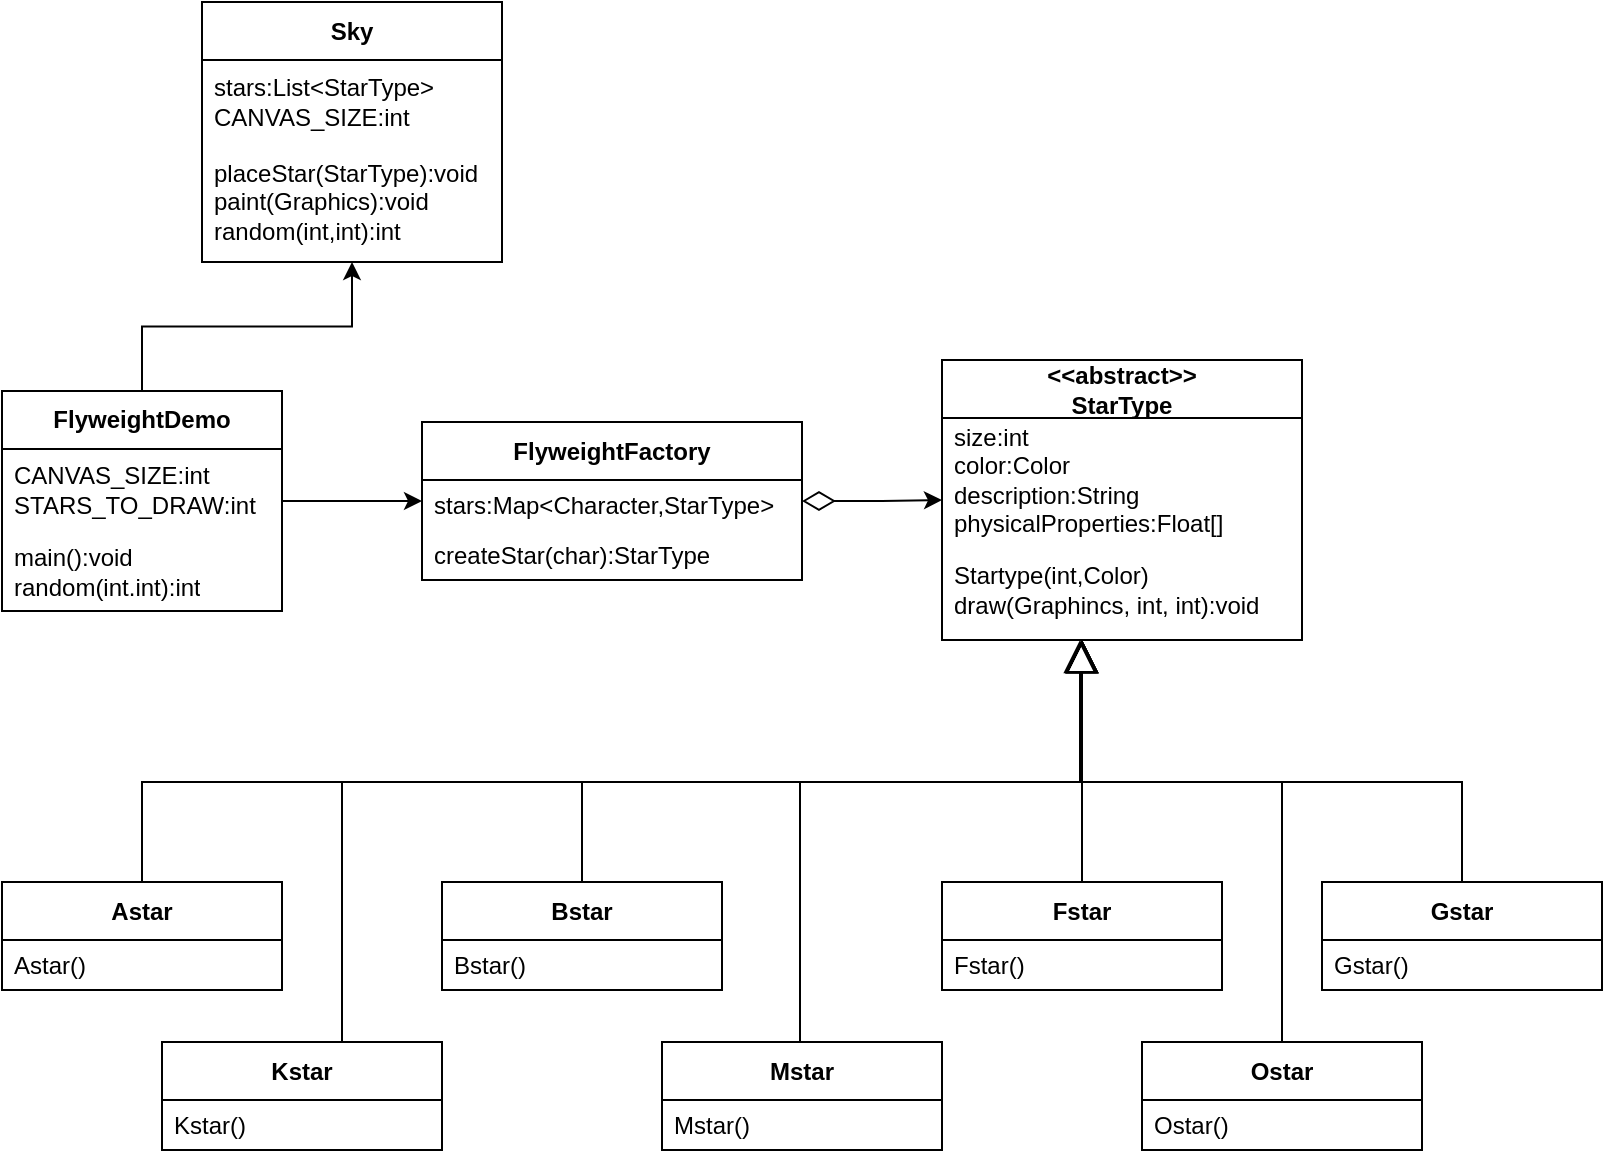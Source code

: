 <mxfile version="21.2.6" type="device">
  <diagram name="Página-1" id="EpMLbS-3-Z93-AXHZ7f1">
    <mxGraphModel dx="1050" dy="1372" grid="1" gridSize="10" guides="1" tooltips="1" connect="1" arrows="1" fold="1" page="1" pageScale="1" pageWidth="1169" pageHeight="827" math="0" shadow="0">
      <root>
        <mxCell id="0" />
        <mxCell id="1" parent="0" />
        <mxCell id="dSRDZKsQAQRcN9k2WWSc-7" style="edgeStyle=orthogonalEdgeStyle;rounded=0;orthogonalLoop=1;jettySize=auto;html=1;" edge="1" parent="1" source="dSRDZKsQAQRcN9k2WWSc-1" target="dSRDZKsQAQRcN9k2WWSc-4">
          <mxGeometry relative="1" as="geometry" />
        </mxCell>
        <mxCell id="dSRDZKsQAQRcN9k2WWSc-47" style="edgeStyle=orthogonalEdgeStyle;rounded=0;orthogonalLoop=1;jettySize=auto;html=1;" edge="1" parent="1" source="dSRDZKsQAQRcN9k2WWSc-1" target="dSRDZKsQAQRcN9k2WWSc-44">
          <mxGeometry relative="1" as="geometry" />
        </mxCell>
        <mxCell id="dSRDZKsQAQRcN9k2WWSc-1" value="FlyweightDemo" style="swimlane;fontStyle=1;align=center;verticalAlign=middle;childLayout=stackLayout;horizontal=1;startSize=29;horizontalStack=0;resizeParent=1;resizeParentMax=0;resizeLast=0;collapsible=0;marginBottom=0;html=1;whiteSpace=wrap;" vertex="1" parent="1">
          <mxGeometry x="60" y="34.5" width="140" height="110" as="geometry" />
        </mxCell>
        <mxCell id="dSRDZKsQAQRcN9k2WWSc-2" value="CANVAS_SIZE:int&lt;br&gt;STARS_TO_DRAW:int" style="text;html=1;strokeColor=none;fillColor=none;align=left;verticalAlign=middle;spacingLeft=4;spacingRight=4;overflow=hidden;rotatable=0;points=[[0,0.5],[1,0.5]];portConstraint=eastwest;whiteSpace=wrap;" vertex="1" parent="dSRDZKsQAQRcN9k2WWSc-1">
          <mxGeometry y="29" width="140" height="41" as="geometry" />
        </mxCell>
        <mxCell id="dSRDZKsQAQRcN9k2WWSc-3" value="main():void&lt;br&gt;random(int.int):int" style="text;html=1;strokeColor=none;fillColor=none;align=left;verticalAlign=middle;spacingLeft=4;spacingRight=4;overflow=hidden;rotatable=0;points=[[0,0.5],[1,0.5]];portConstraint=eastwest;whiteSpace=wrap;" vertex="1" parent="dSRDZKsQAQRcN9k2WWSc-1">
          <mxGeometry y="70" width="140" height="40" as="geometry" />
        </mxCell>
        <mxCell id="dSRDZKsQAQRcN9k2WWSc-11" style="edgeStyle=orthogonalEdgeStyle;rounded=0;orthogonalLoop=1;jettySize=auto;html=1;startArrow=diamondThin;startFill=0;startSize=14;" edge="1" parent="1" source="dSRDZKsQAQRcN9k2WWSc-4" target="dSRDZKsQAQRcN9k2WWSc-8">
          <mxGeometry relative="1" as="geometry" />
        </mxCell>
        <mxCell id="dSRDZKsQAQRcN9k2WWSc-4" value="FlyweightFactory" style="swimlane;fontStyle=1;align=center;verticalAlign=middle;childLayout=stackLayout;horizontal=1;startSize=29;horizontalStack=0;resizeParent=1;resizeParentMax=0;resizeLast=0;collapsible=0;marginBottom=0;html=1;whiteSpace=wrap;" vertex="1" parent="1">
          <mxGeometry x="270" y="50" width="190" height="79" as="geometry" />
        </mxCell>
        <mxCell id="dSRDZKsQAQRcN9k2WWSc-5" value="stars:Map&amp;lt;Character,StarType&amp;gt;" style="text;html=1;strokeColor=none;fillColor=none;align=left;verticalAlign=middle;spacingLeft=4;spacingRight=4;overflow=hidden;rotatable=0;points=[[0,0.5],[1,0.5]];portConstraint=eastwest;whiteSpace=wrap;" vertex="1" parent="dSRDZKsQAQRcN9k2WWSc-4">
          <mxGeometry y="29" width="190" height="25" as="geometry" />
        </mxCell>
        <mxCell id="dSRDZKsQAQRcN9k2WWSc-6" value="createStar(char):StarType" style="text;html=1;strokeColor=none;fillColor=none;align=left;verticalAlign=middle;spacingLeft=4;spacingRight=4;overflow=hidden;rotatable=0;points=[[0,0.5],[1,0.5]];portConstraint=eastwest;whiteSpace=wrap;" vertex="1" parent="dSRDZKsQAQRcN9k2WWSc-4">
          <mxGeometry y="54" width="190" height="25" as="geometry" />
        </mxCell>
        <mxCell id="dSRDZKsQAQRcN9k2WWSc-8" value="&amp;lt;&amp;lt;abstract&amp;gt;&amp;gt;&lt;br&gt;StarType" style="swimlane;fontStyle=1;align=center;verticalAlign=middle;childLayout=stackLayout;horizontal=1;startSize=29;horizontalStack=0;resizeParent=1;resizeParentMax=0;resizeLast=0;collapsible=0;marginBottom=0;html=1;whiteSpace=wrap;" vertex="1" parent="1">
          <mxGeometry x="530" y="19" width="180" height="140" as="geometry" />
        </mxCell>
        <mxCell id="dSRDZKsQAQRcN9k2WWSc-9" value="size:int&lt;br&gt;color:Color&amp;nbsp;&lt;br&gt;description:String&lt;br&gt;physicalProperties:Float[]" style="text;html=1;strokeColor=none;fillColor=none;align=left;verticalAlign=middle;spacingLeft=4;spacingRight=4;overflow=hidden;rotatable=0;points=[[0,0.5],[1,0.5]];portConstraint=eastwest;whiteSpace=wrap;" vertex="1" parent="dSRDZKsQAQRcN9k2WWSc-8">
          <mxGeometry y="29" width="180" height="61" as="geometry" />
        </mxCell>
        <mxCell id="dSRDZKsQAQRcN9k2WWSc-10" value="Startype(int,Color)&lt;br&gt;draw(Graphincs, int, int):void" style="text;html=1;strokeColor=none;fillColor=none;align=left;verticalAlign=middle;spacingLeft=4;spacingRight=4;overflow=hidden;rotatable=0;points=[[0,0.5],[1,0.5]];portConstraint=eastwest;whiteSpace=wrap;" vertex="1" parent="dSRDZKsQAQRcN9k2WWSc-8">
          <mxGeometry y="90" width="180" height="50" as="geometry" />
        </mxCell>
        <mxCell id="dSRDZKsQAQRcN9k2WWSc-37" style="edgeStyle=orthogonalEdgeStyle;rounded=0;orthogonalLoop=1;jettySize=auto;html=1;endArrow=block;endFill=0;endSize=14;" edge="1" parent="1" source="dSRDZKsQAQRcN9k2WWSc-12" target="dSRDZKsQAQRcN9k2WWSc-8">
          <mxGeometry relative="1" as="geometry">
            <Array as="points">
              <mxPoint x="130" y="230" />
              <mxPoint x="600" y="230" />
            </Array>
          </mxGeometry>
        </mxCell>
        <mxCell id="dSRDZKsQAQRcN9k2WWSc-12" value="Astar" style="swimlane;fontStyle=1;align=center;verticalAlign=middle;childLayout=stackLayout;horizontal=1;startSize=29;horizontalStack=0;resizeParent=1;resizeParentMax=0;resizeLast=0;collapsible=0;marginBottom=0;html=1;whiteSpace=wrap;" vertex="1" parent="1">
          <mxGeometry x="60" y="280" width="140" height="54" as="geometry" />
        </mxCell>
        <mxCell id="dSRDZKsQAQRcN9k2WWSc-13" value="Astar()" style="text;html=1;strokeColor=none;fillColor=none;align=left;verticalAlign=middle;spacingLeft=4;spacingRight=4;overflow=hidden;rotatable=0;points=[[0,0.5],[1,0.5]];portConstraint=eastwest;whiteSpace=wrap;" vertex="1" parent="dSRDZKsQAQRcN9k2WWSc-12">
          <mxGeometry y="29" width="140" height="25" as="geometry" />
        </mxCell>
        <mxCell id="dSRDZKsQAQRcN9k2WWSc-43" style="edgeStyle=orthogonalEdgeStyle;rounded=0;orthogonalLoop=1;jettySize=auto;html=1;endSize=14;endArrow=block;endFill=0;" edge="1" parent="1" source="dSRDZKsQAQRcN9k2WWSc-15" target="dSRDZKsQAQRcN9k2WWSc-8">
          <mxGeometry relative="1" as="geometry">
            <Array as="points">
              <mxPoint x="230" y="230" />
              <mxPoint x="600" y="230" />
            </Array>
          </mxGeometry>
        </mxCell>
        <mxCell id="dSRDZKsQAQRcN9k2WWSc-15" value="Kstar" style="swimlane;fontStyle=1;align=center;verticalAlign=middle;childLayout=stackLayout;horizontal=1;startSize=29;horizontalStack=0;resizeParent=1;resizeParentMax=0;resizeLast=0;collapsible=0;marginBottom=0;html=1;whiteSpace=wrap;" vertex="1" parent="1">
          <mxGeometry x="140" y="360" width="140" height="54" as="geometry" />
        </mxCell>
        <mxCell id="dSRDZKsQAQRcN9k2WWSc-16" value="Kstar()" style="text;html=1;strokeColor=none;fillColor=none;align=left;verticalAlign=middle;spacingLeft=4;spacingRight=4;overflow=hidden;rotatable=0;points=[[0,0.5],[1,0.5]];portConstraint=eastwest;whiteSpace=wrap;" vertex="1" parent="dSRDZKsQAQRcN9k2WWSc-15">
          <mxGeometry y="29" width="140" height="25" as="geometry" />
        </mxCell>
        <mxCell id="dSRDZKsQAQRcN9k2WWSc-42" style="edgeStyle=orthogonalEdgeStyle;rounded=0;orthogonalLoop=1;jettySize=auto;html=1;startSize=6;endArrow=block;endFill=0;endSize=14;" edge="1" parent="1" source="dSRDZKsQAQRcN9k2WWSc-21" target="dSRDZKsQAQRcN9k2WWSc-8">
          <mxGeometry relative="1" as="geometry">
            <Array as="points">
              <mxPoint x="700" y="230" />
              <mxPoint x="600" y="230" />
            </Array>
          </mxGeometry>
        </mxCell>
        <mxCell id="dSRDZKsQAQRcN9k2WWSc-21" value="Ostar" style="swimlane;fontStyle=1;align=center;verticalAlign=middle;childLayout=stackLayout;horizontal=1;startSize=29;horizontalStack=0;resizeParent=1;resizeParentMax=0;resizeLast=0;collapsible=0;marginBottom=0;html=1;whiteSpace=wrap;" vertex="1" parent="1">
          <mxGeometry x="630" y="360" width="140" height="54" as="geometry" />
        </mxCell>
        <mxCell id="dSRDZKsQAQRcN9k2WWSc-22" value="Ostar()" style="text;html=1;strokeColor=none;fillColor=none;align=left;verticalAlign=middle;spacingLeft=4;spacingRight=4;overflow=hidden;rotatable=0;points=[[0,0.5],[1,0.5]];portConstraint=eastwest;whiteSpace=wrap;" vertex="1" parent="dSRDZKsQAQRcN9k2WWSc-21">
          <mxGeometry y="29" width="140" height="25" as="geometry" />
        </mxCell>
        <mxCell id="dSRDZKsQAQRcN9k2WWSc-41" style="edgeStyle=orthogonalEdgeStyle;rounded=0;orthogonalLoop=1;jettySize=auto;html=1;endArrow=block;endFill=0;startSize=6;endSize=14;" edge="1" parent="1" source="dSRDZKsQAQRcN9k2WWSc-24">
          <mxGeometry relative="1" as="geometry">
            <mxPoint x="459" y="430" as="sourcePoint" />
            <mxPoint x="599" y="159" as="targetPoint" />
            <Array as="points">
              <mxPoint x="459" y="230" />
              <mxPoint x="599" y="230" />
            </Array>
          </mxGeometry>
        </mxCell>
        <mxCell id="dSRDZKsQAQRcN9k2WWSc-24" value="Mstar" style="swimlane;fontStyle=1;align=center;verticalAlign=middle;childLayout=stackLayout;horizontal=1;startSize=29;horizontalStack=0;resizeParent=1;resizeParentMax=0;resizeLast=0;collapsible=0;marginBottom=0;html=1;whiteSpace=wrap;" vertex="1" parent="1">
          <mxGeometry x="390" y="360" width="140" height="54" as="geometry" />
        </mxCell>
        <mxCell id="dSRDZKsQAQRcN9k2WWSc-25" value="Mstar()" style="text;html=1;strokeColor=none;fillColor=none;align=left;verticalAlign=middle;spacingLeft=4;spacingRight=4;overflow=hidden;rotatable=0;points=[[0,0.5],[1,0.5]];portConstraint=eastwest;whiteSpace=wrap;" vertex="1" parent="dSRDZKsQAQRcN9k2WWSc-24">
          <mxGeometry y="29" width="140" height="25" as="geometry" />
        </mxCell>
        <mxCell id="dSRDZKsQAQRcN9k2WWSc-38" style="edgeStyle=orthogonalEdgeStyle;rounded=0;orthogonalLoop=1;jettySize=auto;html=1;endSize=14;endArrow=block;endFill=0;" edge="1" parent="1" source="dSRDZKsQAQRcN9k2WWSc-27" target="dSRDZKsQAQRcN9k2WWSc-8">
          <mxGeometry relative="1" as="geometry">
            <Array as="points">
              <mxPoint x="350" y="230" />
              <mxPoint x="600" y="230" />
            </Array>
          </mxGeometry>
        </mxCell>
        <mxCell id="dSRDZKsQAQRcN9k2WWSc-27" value="Bstar" style="swimlane;fontStyle=1;align=center;verticalAlign=middle;childLayout=stackLayout;horizontal=1;startSize=29;horizontalStack=0;resizeParent=1;resizeParentMax=0;resizeLast=0;collapsible=0;marginBottom=0;html=1;whiteSpace=wrap;" vertex="1" parent="1">
          <mxGeometry x="280" y="280" width="140" height="54" as="geometry" />
        </mxCell>
        <mxCell id="dSRDZKsQAQRcN9k2WWSc-28" value="Bstar()" style="text;html=1;strokeColor=none;fillColor=none;align=left;verticalAlign=middle;spacingLeft=4;spacingRight=4;overflow=hidden;rotatable=0;points=[[0,0.5],[1,0.5]];portConstraint=eastwest;whiteSpace=wrap;" vertex="1" parent="dSRDZKsQAQRcN9k2WWSc-27">
          <mxGeometry y="29" width="140" height="25" as="geometry" />
        </mxCell>
        <mxCell id="dSRDZKsQAQRcN9k2WWSc-39" style="edgeStyle=orthogonalEdgeStyle;rounded=0;orthogonalLoop=1;jettySize=auto;html=1;endArrow=block;endFill=0;endSize=14;" edge="1" parent="1" source="dSRDZKsQAQRcN9k2WWSc-30" target="dSRDZKsQAQRcN9k2WWSc-8">
          <mxGeometry relative="1" as="geometry">
            <Array as="points">
              <mxPoint x="600" y="260" />
              <mxPoint x="600" y="260" />
            </Array>
          </mxGeometry>
        </mxCell>
        <mxCell id="dSRDZKsQAQRcN9k2WWSc-30" value="Fstar" style="swimlane;fontStyle=1;align=center;verticalAlign=middle;childLayout=stackLayout;horizontal=1;startSize=29;horizontalStack=0;resizeParent=1;resizeParentMax=0;resizeLast=0;collapsible=0;marginBottom=0;html=1;whiteSpace=wrap;" vertex="1" parent="1">
          <mxGeometry x="530" y="280" width="140" height="54" as="geometry" />
        </mxCell>
        <mxCell id="dSRDZKsQAQRcN9k2WWSc-31" value="Fstar()" style="text;html=1;strokeColor=none;fillColor=none;align=left;verticalAlign=middle;spacingLeft=4;spacingRight=4;overflow=hidden;rotatable=0;points=[[0,0.5],[1,0.5]];portConstraint=eastwest;whiteSpace=wrap;" vertex="1" parent="dSRDZKsQAQRcN9k2WWSc-30">
          <mxGeometry y="29" width="140" height="25" as="geometry" />
        </mxCell>
        <mxCell id="dSRDZKsQAQRcN9k2WWSc-40" style="edgeStyle=orthogonalEdgeStyle;rounded=0;orthogonalLoop=1;jettySize=auto;html=1;endArrow=block;endFill=0;startSize=6;endSize=14;" edge="1" parent="1" source="dSRDZKsQAQRcN9k2WWSc-33" target="dSRDZKsQAQRcN9k2WWSc-8">
          <mxGeometry relative="1" as="geometry">
            <Array as="points">
              <mxPoint x="790" y="230" />
              <mxPoint x="600" y="230" />
            </Array>
          </mxGeometry>
        </mxCell>
        <mxCell id="dSRDZKsQAQRcN9k2WWSc-33" value="Gstar" style="swimlane;fontStyle=1;align=center;verticalAlign=middle;childLayout=stackLayout;horizontal=1;startSize=29;horizontalStack=0;resizeParent=1;resizeParentMax=0;resizeLast=0;collapsible=0;marginBottom=0;html=1;whiteSpace=wrap;" vertex="1" parent="1">
          <mxGeometry x="720" y="280" width="140" height="54" as="geometry" />
        </mxCell>
        <mxCell id="dSRDZKsQAQRcN9k2WWSc-34" value="Gstar()" style="text;html=1;strokeColor=none;fillColor=none;align=left;verticalAlign=middle;spacingLeft=4;spacingRight=4;overflow=hidden;rotatable=0;points=[[0,0.5],[1,0.5]];portConstraint=eastwest;whiteSpace=wrap;" vertex="1" parent="dSRDZKsQAQRcN9k2WWSc-33">
          <mxGeometry y="29" width="140" height="25" as="geometry" />
        </mxCell>
        <mxCell id="dSRDZKsQAQRcN9k2WWSc-44" value="Sky" style="swimlane;fontStyle=1;align=center;verticalAlign=middle;childLayout=stackLayout;horizontal=1;startSize=29;horizontalStack=0;resizeParent=1;resizeParentMax=0;resizeLast=0;collapsible=0;marginBottom=0;html=1;whiteSpace=wrap;" vertex="1" parent="1">
          <mxGeometry x="160" y="-160" width="150" height="130" as="geometry" />
        </mxCell>
        <mxCell id="dSRDZKsQAQRcN9k2WWSc-45" value="stars:List&amp;lt;StarType&amp;gt;&lt;br&gt;CANVAS_SIZE:int" style="text;html=1;strokeColor=none;fillColor=none;align=left;verticalAlign=middle;spacingLeft=4;spacingRight=4;overflow=hidden;rotatable=0;points=[[0,0.5],[1,0.5]];portConstraint=eastwest;whiteSpace=wrap;" vertex="1" parent="dSRDZKsQAQRcN9k2WWSc-44">
          <mxGeometry y="29" width="150" height="41" as="geometry" />
        </mxCell>
        <mxCell id="dSRDZKsQAQRcN9k2WWSc-46" value="placeStar(StarType):void&lt;br&gt;paint(Graphics):void&lt;br&gt;random(int,int):int" style="text;html=1;strokeColor=none;fillColor=none;align=left;verticalAlign=middle;spacingLeft=4;spacingRight=4;overflow=hidden;rotatable=0;points=[[0,0.5],[1,0.5]];portConstraint=eastwest;whiteSpace=wrap;" vertex="1" parent="dSRDZKsQAQRcN9k2WWSc-44">
          <mxGeometry y="70" width="150" height="60" as="geometry" />
        </mxCell>
      </root>
    </mxGraphModel>
  </diagram>
</mxfile>
